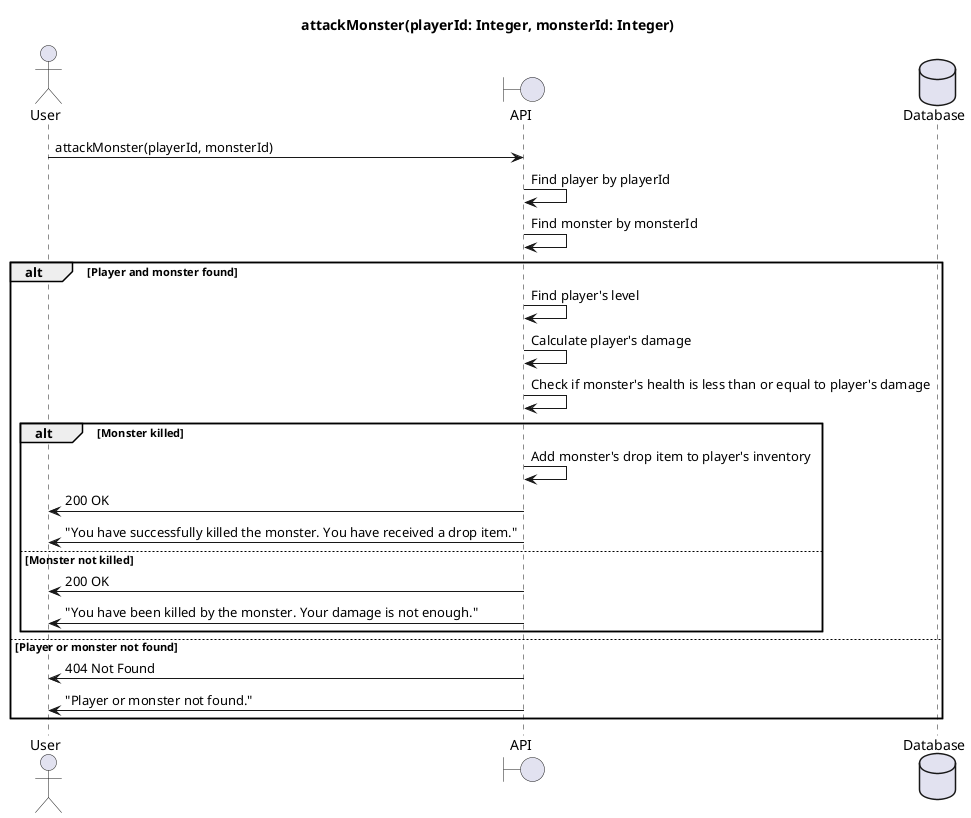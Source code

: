 @startuml
title attackMonster(playerId: Integer, monsterId: Integer)

actor User as u
boundary API as a
database Database as d

u->a : attackMonster(playerId, monsterId)
a->a : Find player by playerId
a->a : Find monster by monsterId

alt Player and monster found
    a->a : Find player's level
    a->a : Calculate player's damage
    a->a : Check if monster's health is less than or equal to player's damage
    alt Monster killed
        a->a : Add monster's drop item to player's inventory
        a->u : 200 OK
        a->u : "You have successfully killed the monster. You have received a drop item."
    else Monster not killed
        a->u : 200 OK
        a->u : "You have been killed by the monster. Your damage is not enough."
    end
else Player or monster not found
    a->u : 404 Not Found
    a->u : "Player or monster not found."
end

@enduml
